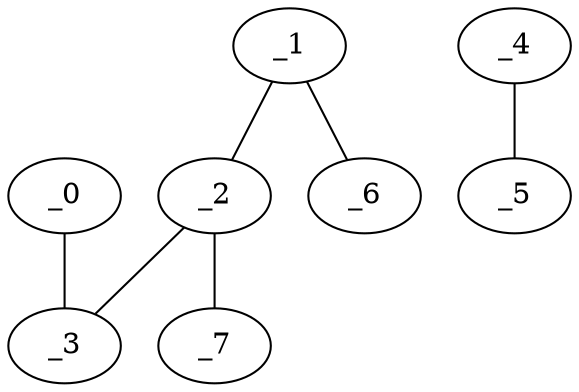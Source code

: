 graph EP1_0097 {
	_0	 [x="2.15866",
		y="2.83553"];
	_3	 [x="0.620785",
		y="2.73894"];
	_0 -- _3;
	_1	 [x="2.25",
		y="0.71"];
	_2	 [x="0.75",
		y="0.71"];
	_1 -- _2;
	_6	 [x="1.20213",
		y="2.35813"];
	_1 -- _6;
	_2 -- _3;
	_7	 [x="0.884016",
		y="2.88918"];
	_2 -- _7;
	_4	 [x="0.624245",
		y="1.83202"];
	_5	 [x="1.96075",
		y="1.70361"];
	_4 -- _5;
}
